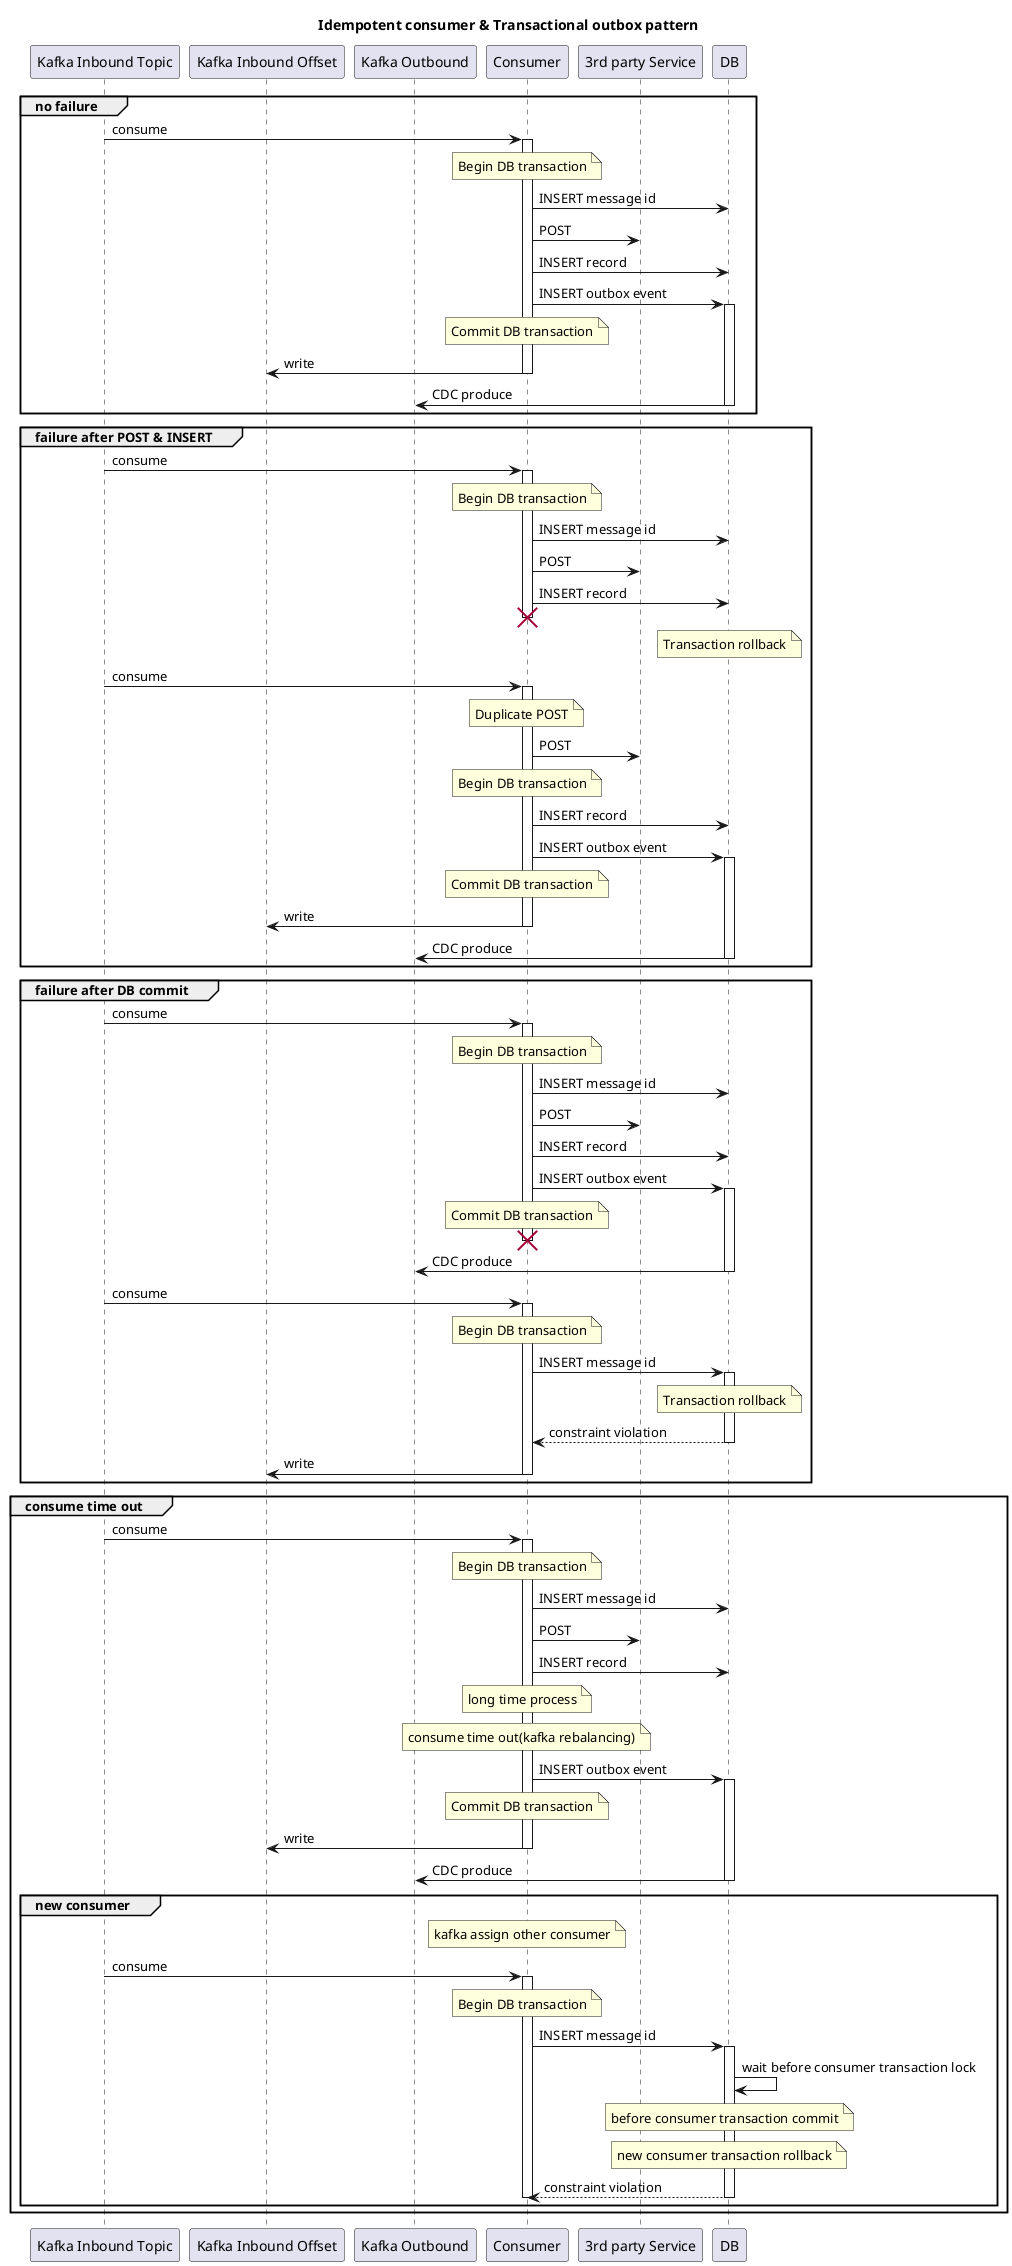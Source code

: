 @startuml

participant kafkainboundtopic as "Kafka Inbound Topic"
participant kafkainboundoffset as "Kafka Inbound Offset"
participant kafkaoutbound as "Kafka Outbound"
participant consumer as "Consumer"
participant 3service as "3rd party Service"
participant db as "DB"

title Idempotent consumer & Transactional outbox pattern

group no failure
    kafkainboundtopic -> consumer : consume
    activate consumer
    note over consumer : Begin DB transaction
    consumer -> db : INSERT message id
    consumer -> 3service : POST
    consumer -> db : INSERT record
    consumer -> db : INSERT outbox event
    activate db
    note over consumer : Commit DB transaction
    consumer -> kafkainboundoffset : write
    deactivate consumer
    db -> kafkaoutbound : CDC produce
    deactivate db
end

group failure after POST & INSERT
    kafkainboundtopic -> consumer : consume
    activate consumer
    note over consumer : Begin DB transaction
    consumer -> db : INSERT message id
    consumer -> 3service : POST
    consumer -> db : INSERT record
    consumer -[hidden]-> db
    destroy consumer
    deactivate consumer

    note over db : Transaction rollback

    kafkainboundtopic -> consumer : consume
    activate consumer
    note over consumer : Duplicate POST
    consumer -> 3service : POST
    note over consumer : Begin DB transaction
    consumer -> db : INSERT record
    consumer -> db : INSERT outbox event
    activate db
    note over consumer : Commit DB transaction
    consumer -> kafkainboundoffset : write
    deactivate consumer
    db -> kafkaoutbound : CDC produce
    deactivate db
end

group failure after DB commit
    kafkainboundtopic -> consumer : consume
    activate consumer
    note over consumer : Begin DB transaction
    consumer -> db : INSERT message id
    consumer -> 3service : POST
    consumer -> db : INSERT record
    consumer -> db : INSERT outbox event
    activate db
    note over consumer : Commit DB transaction
    consumer -[hidden]-> db
    destroy consumer
    deactivate consumer
    deactivate consumer
    db -> kafkaoutbound : CDC produce
    deactivate db


    kafkainboundtopic -> consumer : consume
    activate consumer
    note over consumer : Begin DB transaction
    consumer -> db : INSERT message id
    activate db
    note over db : Transaction rollback
    db --> consumer : constraint violation
    deactivate db
    consumer -> kafkainboundoffset : write
    deactivate consumer
end

group consume time out
    kafkainboundtopic -> consumer : consume
    activate consumer
    note over consumer : Begin DB transaction
    consumer -> db : INSERT message id
    consumer -> 3service : POST
    consumer -> db : INSERT record
    note over consumer : long time process
    note over consumer : consume time out(kafka rebalancing)
    consumer -> db : INSERT outbox event
    activate db
    note over consumer : Commit DB transaction
    consumer -> kafkainboundoffset : write
    deactivate consumer
    db -> kafkaoutbound : CDC produce
    deactivate db

    group new consumer
        note over consumer : kafka assign other consumer

        kafkainboundtopic -> consumer : consume
        activate consumer
        note over consumer : Begin DB transaction
        consumer -> db : INSERT message id
        activate db
        db -> db : wait before consumer transaction lock
        note over db : before consumer transaction commit
        note over db : new consumer transaction rollback
        db --> consumer : constraint violation
        deactivate db
        deactivate
    end
end

@enduml